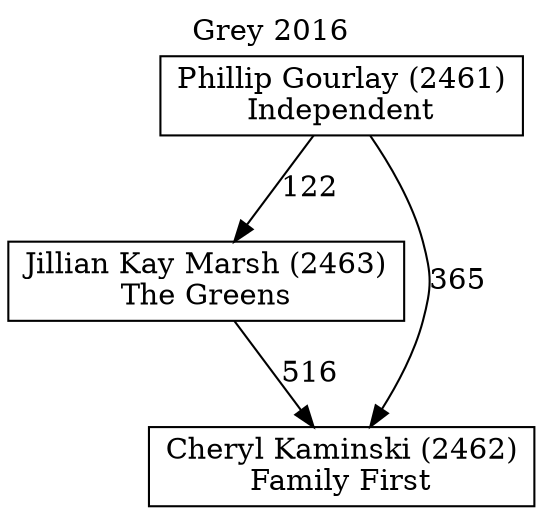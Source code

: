// House preference flow
digraph "Cheryl Kaminski (2462)_Grey_2016" {
	graph [label="Grey 2016" labelloc=t mclimit=10]
	node [shape=box]
	"Jillian Kay Marsh (2463)" [label="Jillian Kay Marsh (2463)
The Greens"]
	"Cheryl Kaminski (2462)" [label="Cheryl Kaminski (2462)
Family First"]
	"Phillip Gourlay (2461)" [label="Phillip Gourlay (2461)
Independent"]
	"Jillian Kay Marsh (2463)" -> "Cheryl Kaminski (2462)" [label=516]
	"Phillip Gourlay (2461)" -> "Cheryl Kaminski (2462)" [label=365]
	"Phillip Gourlay (2461)" -> "Jillian Kay Marsh (2463)" [label=122]
}
